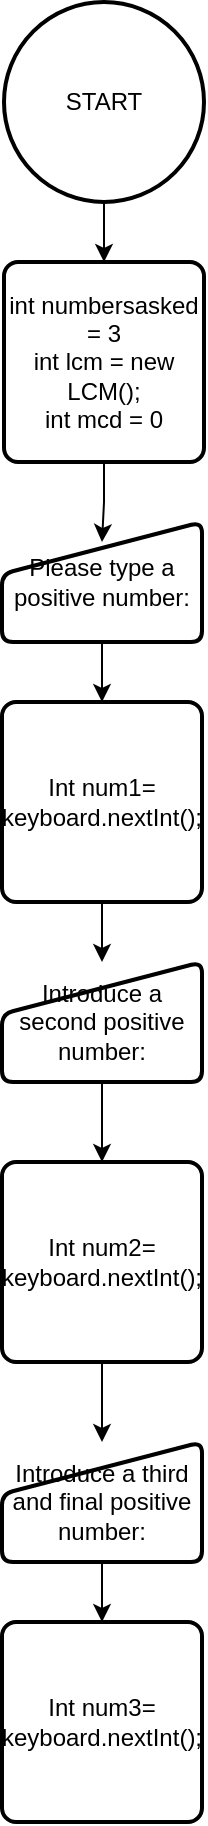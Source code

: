 <mxfile version="24.7.17">
  <diagram id="C5RBs43oDa-KdzZeNtuy" name="Page-1">
    <mxGraphModel dx="410" dy="719" grid="1" gridSize="10" guides="1" tooltips="1" connect="1" arrows="1" fold="1" page="1" pageScale="1" pageWidth="827" pageHeight="1169" math="0" shadow="0">
      <root>
        <mxCell id="WIyWlLk6GJQsqaUBKTNV-0" />
        <mxCell id="WIyWlLk6GJQsqaUBKTNV-1" parent="WIyWlLk6GJQsqaUBKTNV-0" />
        <mxCell id="qsiT1fmik6lmsFwetZ6A-4" style="edgeStyle=orthogonalEdgeStyle;rounded=0;orthogonalLoop=1;jettySize=auto;html=1;entryX=0.5;entryY=0;entryDx=0;entryDy=0;" edge="1" parent="WIyWlLk6GJQsqaUBKTNV-1" source="qsiT1fmik6lmsFwetZ6A-0" target="qsiT1fmik6lmsFwetZ6A-1">
          <mxGeometry relative="1" as="geometry" />
        </mxCell>
        <mxCell id="qsiT1fmik6lmsFwetZ6A-0" value="START" style="strokeWidth=2;html=1;shape=mxgraph.flowchart.start_2;whiteSpace=wrap;" vertex="1" parent="WIyWlLk6GJQsqaUBKTNV-1">
          <mxGeometry x="364" y="20" width="100" height="100" as="geometry" />
        </mxCell>
        <mxCell id="qsiT1fmik6lmsFwetZ6A-7" style="edgeStyle=orthogonalEdgeStyle;rounded=0;orthogonalLoop=1;jettySize=auto;html=1;entryX=0.5;entryY=0;entryDx=0;entryDy=0;" edge="1" parent="WIyWlLk6GJQsqaUBKTNV-1" source="qsiT1fmik6lmsFwetZ6A-1">
          <mxGeometry relative="1" as="geometry">
            <mxPoint x="413" y="290" as="targetPoint" />
          </mxGeometry>
        </mxCell>
        <mxCell id="qsiT1fmik6lmsFwetZ6A-1" value="int numbersasked = 3&lt;div&gt;int lcm = new LCM();&lt;/div&gt;&lt;div&gt;int mcd = 0&lt;/div&gt;" style="rounded=1;whiteSpace=wrap;html=1;absoluteArcSize=1;arcSize=14;strokeWidth=2;" vertex="1" parent="WIyWlLk6GJQsqaUBKTNV-1">
          <mxGeometry x="364" y="150" width="100" height="100" as="geometry" />
        </mxCell>
        <mxCell id="qsiT1fmik6lmsFwetZ6A-21" style="edgeStyle=orthogonalEdgeStyle;rounded=0;orthogonalLoop=1;jettySize=auto;html=1;entryX=0.5;entryY=0;entryDx=0;entryDy=0;" edge="1" parent="WIyWlLk6GJQsqaUBKTNV-1" source="qsiT1fmik6lmsFwetZ6A-8" target="qsiT1fmik6lmsFwetZ6A-20">
          <mxGeometry relative="1" as="geometry" />
        </mxCell>
        <mxCell id="qsiT1fmik6lmsFwetZ6A-8" value="Please type a positive number:" style="html=1;strokeWidth=2;shape=manualInput;whiteSpace=wrap;rounded=1;size=26;arcSize=11;" vertex="1" parent="WIyWlLk6GJQsqaUBKTNV-1">
          <mxGeometry x="363" y="280" width="100" height="60" as="geometry" />
        </mxCell>
        <mxCell id="qsiT1fmik6lmsFwetZ6A-23" style="edgeStyle=orthogonalEdgeStyle;rounded=0;orthogonalLoop=1;jettySize=auto;html=1;entryX=0.5;entryY=0;entryDx=0;entryDy=0;" edge="1" parent="WIyWlLk6GJQsqaUBKTNV-1" source="qsiT1fmik6lmsFwetZ6A-20" target="qsiT1fmik6lmsFwetZ6A-22">
          <mxGeometry relative="1" as="geometry" />
        </mxCell>
        <mxCell id="qsiT1fmik6lmsFwetZ6A-20" value="Int num1=&lt;div&gt;keyboard.nextInt();&lt;/div&gt;" style="rounded=1;whiteSpace=wrap;html=1;absoluteArcSize=1;arcSize=14;strokeWidth=2;" vertex="1" parent="WIyWlLk6GJQsqaUBKTNV-1">
          <mxGeometry x="363" y="370" width="100" height="100" as="geometry" />
        </mxCell>
        <mxCell id="qsiT1fmik6lmsFwetZ6A-26" style="edgeStyle=orthogonalEdgeStyle;rounded=0;orthogonalLoop=1;jettySize=auto;html=1;entryX=0.5;entryY=0;entryDx=0;entryDy=0;" edge="1" parent="WIyWlLk6GJQsqaUBKTNV-1" source="qsiT1fmik6lmsFwetZ6A-22" target="qsiT1fmik6lmsFwetZ6A-25">
          <mxGeometry relative="1" as="geometry" />
        </mxCell>
        <mxCell id="qsiT1fmik6lmsFwetZ6A-22" value="Introduce a second positive number:" style="html=1;strokeWidth=2;shape=manualInput;whiteSpace=wrap;rounded=1;size=26;arcSize=11;" vertex="1" parent="WIyWlLk6GJQsqaUBKTNV-1">
          <mxGeometry x="363" y="500" width="100" height="60" as="geometry" />
        </mxCell>
        <mxCell id="qsiT1fmik6lmsFwetZ6A-28" style="edgeStyle=orthogonalEdgeStyle;rounded=0;orthogonalLoop=1;jettySize=auto;html=1;entryX=0.5;entryY=0;entryDx=0;entryDy=0;" edge="1" parent="WIyWlLk6GJQsqaUBKTNV-1" source="qsiT1fmik6lmsFwetZ6A-25" target="qsiT1fmik6lmsFwetZ6A-27">
          <mxGeometry relative="1" as="geometry" />
        </mxCell>
        <mxCell id="qsiT1fmik6lmsFwetZ6A-25" value="Int num2=&lt;div&gt;keyboard.nextInt();&lt;/div&gt;" style="rounded=1;whiteSpace=wrap;html=1;absoluteArcSize=1;arcSize=14;strokeWidth=2;" vertex="1" parent="WIyWlLk6GJQsqaUBKTNV-1">
          <mxGeometry x="363" y="600" width="100" height="100" as="geometry" />
        </mxCell>
        <mxCell id="qsiT1fmik6lmsFwetZ6A-30" style="edgeStyle=orthogonalEdgeStyle;rounded=0;orthogonalLoop=1;jettySize=auto;html=1;entryX=0.5;entryY=0;entryDx=0;entryDy=0;" edge="1" parent="WIyWlLk6GJQsqaUBKTNV-1" source="qsiT1fmik6lmsFwetZ6A-27" target="qsiT1fmik6lmsFwetZ6A-29">
          <mxGeometry relative="1" as="geometry" />
        </mxCell>
        <mxCell id="qsiT1fmik6lmsFwetZ6A-27" value="Introduce a third and final positive number:" style="html=1;strokeWidth=2;shape=manualInput;whiteSpace=wrap;rounded=1;size=26;arcSize=11;" vertex="1" parent="WIyWlLk6GJQsqaUBKTNV-1">
          <mxGeometry x="363" y="740" width="100" height="60" as="geometry" />
        </mxCell>
        <mxCell id="qsiT1fmik6lmsFwetZ6A-29" value="Int num3=&lt;div&gt;keyboard.nextInt();&lt;/div&gt;" style="rounded=1;whiteSpace=wrap;html=1;absoluteArcSize=1;arcSize=14;strokeWidth=2;" vertex="1" parent="WIyWlLk6GJQsqaUBKTNV-1">
          <mxGeometry x="363" y="830" width="100" height="100" as="geometry" />
        </mxCell>
      </root>
    </mxGraphModel>
  </diagram>
</mxfile>
